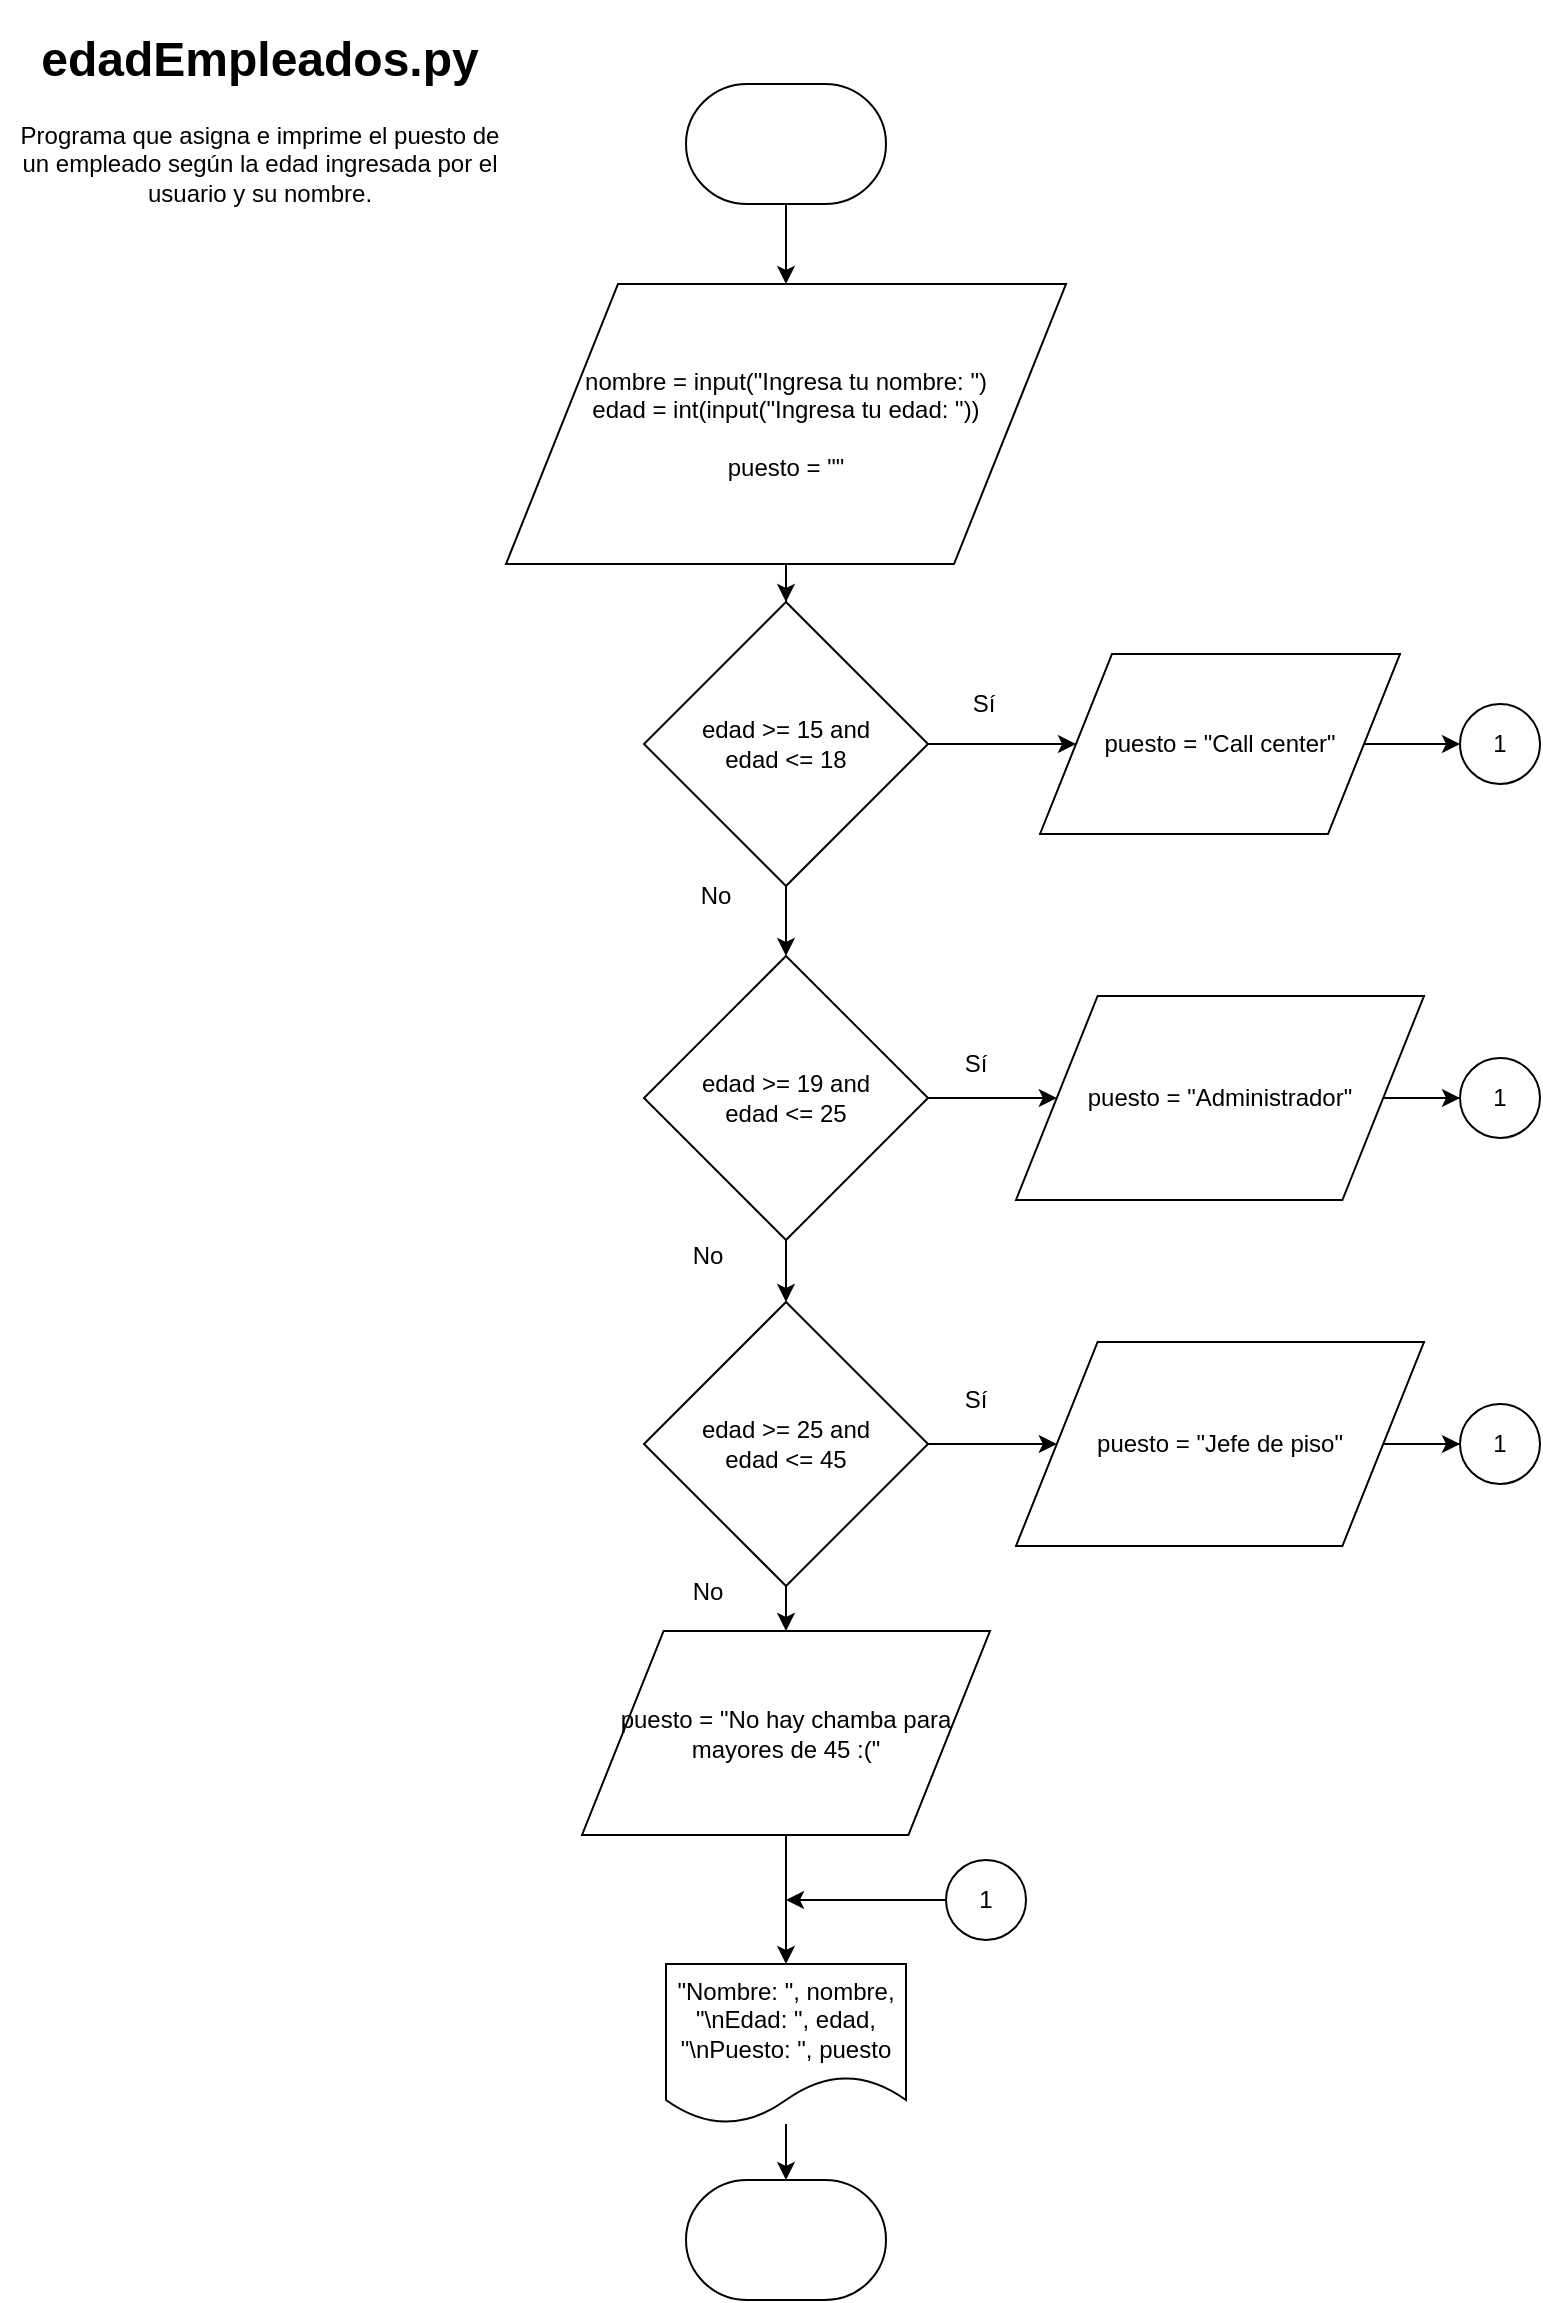 <mxfile version="10.8.0" type="google"><diagram id="KHX0GKqXzh4AvXXSICVr" name="Page-1"><mxGraphModel dx="1174" dy="568" grid="1" gridSize="10" guides="1" tooltips="1" connect="1" arrows="1" fold="1" page="1" pageScale="1" pageWidth="827" pageHeight="1169" math="0" shadow="0"><root><mxCell id="0"/><mxCell id="1" parent="0"/><mxCell id="K_2yAm3QjPEd2ldzuScV-1" value="&lt;h1&gt;edadEmpleados.py&lt;/h1&gt;&lt;p&gt;Programa que asigna e imprime el puesto de un empleado según la edad ingresada por el usuario y su nombre.&lt;br&gt;&lt;/p&gt;" style="text;html=1;strokeColor=none;fillColor=none;spacing=5;spacingTop=-20;whiteSpace=wrap;overflow=hidden;rounded=0;align=center;" parent="1" vertex="1"><mxGeometry x="20" y="20" width="260" height="120" as="geometry"/></mxCell><mxCell id="2L6c7Mrnj00G9lnNTfLi-2" value="" style="edgeStyle=orthogonalEdgeStyle;rounded=0;orthogonalLoop=1;jettySize=auto;html=1;" edge="1" parent="1" source="K_2yAm3QjPEd2ldzuScV-2" target="2L6c7Mrnj00G9lnNTfLi-1"><mxGeometry relative="1" as="geometry"/></mxCell><mxCell id="K_2yAm3QjPEd2ldzuScV-2" value="" style="strokeWidth=1;html=1;shape=mxgraph.flowchart.terminator;whiteSpace=wrap;align=center;" parent="1" vertex="1"><mxGeometry x="363" y="52" width="100" height="60" as="geometry"/></mxCell><mxCell id="byL7sukoeYcvwZkgvP4J-2" value="" style="edgeStyle=orthogonalEdgeStyle;rounded=0;orthogonalLoop=1;jettySize=auto;html=1;" edge="1" parent="1" source="2L6c7Mrnj00G9lnNTfLi-1" target="byL7sukoeYcvwZkgvP4J-1"><mxGeometry relative="1" as="geometry"/></mxCell><mxCell id="2L6c7Mrnj00G9lnNTfLi-1" value="nombre = input(&quot;Ingresa tu nombre: &quot;)&lt;br&gt;&lt;div&gt;edad = int(input(&quot;Ingresa tu edad: &quot;))&lt;/div&gt;&lt;div&gt;&lt;br&gt;&lt;/div&gt;puesto = &quot;&quot;" style="shape=parallelogram;perimeter=parallelogramPerimeter;whiteSpace=wrap;html=1;strokeWidth=1;align=center;" vertex="1" parent="1"><mxGeometry x="273" y="152" width="280" height="140" as="geometry"/></mxCell><mxCell id="byL7sukoeYcvwZkgvP4J-4" value="" style="edgeStyle=orthogonalEdgeStyle;rounded=0;orthogonalLoop=1;jettySize=auto;html=1;" edge="1" parent="1" source="byL7sukoeYcvwZkgvP4J-1" target="byL7sukoeYcvwZkgvP4J-3"><mxGeometry relative="1" as="geometry"/></mxCell><mxCell id="byL7sukoeYcvwZkgvP4J-11" value="" style="edgeStyle=orthogonalEdgeStyle;rounded=0;orthogonalLoop=1;jettySize=auto;html=1;" edge="1" parent="1" source="byL7sukoeYcvwZkgvP4J-1" target="byL7sukoeYcvwZkgvP4J-7"><mxGeometry relative="1" as="geometry"/></mxCell><mxCell id="byL7sukoeYcvwZkgvP4J-1" value="&lt;div&gt;edad &amp;gt;= 15 and &lt;br&gt;&lt;/div&gt;&lt;div&gt;edad &amp;lt;= 18&lt;/div&gt;" style="rhombus;whiteSpace=wrap;html=1;" vertex="1" parent="1"><mxGeometry x="342" y="311" width="142" height="142" as="geometry"/></mxCell><mxCell id="byL7sukoeYcvwZkgvP4J-6" value="" style="edgeStyle=orthogonalEdgeStyle;rounded=0;orthogonalLoop=1;jettySize=auto;html=1;" edge="1" parent="1" source="byL7sukoeYcvwZkgvP4J-3" target="byL7sukoeYcvwZkgvP4J-5"><mxGeometry relative="1" as="geometry"/></mxCell><mxCell id="byL7sukoeYcvwZkgvP4J-12" value="" style="edgeStyle=orthogonalEdgeStyle;rounded=0;orthogonalLoop=1;jettySize=auto;html=1;" edge="1" parent="1" source="byL7sukoeYcvwZkgvP4J-3" target="byL7sukoeYcvwZkgvP4J-8"><mxGeometry relative="1" as="geometry"/></mxCell><mxCell id="byL7sukoeYcvwZkgvP4J-3" value="&lt;div&gt;edad &amp;gt;= 19 and &lt;br&gt;&lt;/div&gt;&lt;div&gt;edad &amp;lt;= 25&lt;/div&gt;" style="rhombus;whiteSpace=wrap;html=1;" vertex="1" parent="1"><mxGeometry x="342" y="488" width="142" height="142" as="geometry"/></mxCell><mxCell id="byL7sukoeYcvwZkgvP4J-13" value="" style="edgeStyle=orthogonalEdgeStyle;rounded=0;orthogonalLoop=1;jettySize=auto;html=1;" edge="1" parent="1" source="byL7sukoeYcvwZkgvP4J-5" target="byL7sukoeYcvwZkgvP4J-9"><mxGeometry relative="1" as="geometry"/></mxCell><mxCell id="byL7sukoeYcvwZkgvP4J-14" value="" style="edgeStyle=orthogonalEdgeStyle;rounded=0;orthogonalLoop=1;jettySize=auto;html=1;" edge="1" parent="1" source="byL7sukoeYcvwZkgvP4J-5" target="byL7sukoeYcvwZkgvP4J-10"><mxGeometry relative="1" as="geometry"/></mxCell><mxCell id="byL7sukoeYcvwZkgvP4J-5" value="&lt;div&gt;edad &amp;gt;= 25 and &lt;br&gt;&lt;/div&gt;&lt;div&gt;edad &amp;lt;= 45&lt;/div&gt;" style="rhombus;whiteSpace=wrap;html=1;" vertex="1" parent="1"><mxGeometry x="342" y="661" width="142" height="142" as="geometry"/></mxCell><mxCell id="byL7sukoeYcvwZkgvP4J-26" value="" style="edgeStyle=orthogonalEdgeStyle;rounded=0;orthogonalLoop=1;jettySize=auto;html=1;entryX=0;entryY=0.5;entryDx=0;entryDy=0;" edge="1" parent="1" source="byL7sukoeYcvwZkgvP4J-7" target="byL7sukoeYcvwZkgvP4J-24"><mxGeometry relative="1" as="geometry"><mxPoint x="818" y="382" as="targetPoint"/></mxGeometry></mxCell><mxCell id="byL7sukoeYcvwZkgvP4J-7" value="puesto = &quot;Call center&quot;" style="shape=parallelogram;perimeter=parallelogramPerimeter;whiteSpace=wrap;html=1;" vertex="1" parent="1"><mxGeometry x="540" y="337" width="180" height="90" as="geometry"/></mxCell><mxCell id="byL7sukoeYcvwZkgvP4J-28" value="" style="edgeStyle=orthogonalEdgeStyle;rounded=0;orthogonalLoop=1;jettySize=auto;html=1;entryX=0;entryY=0.5;entryDx=0;entryDy=0;" edge="1" parent="1" source="byL7sukoeYcvwZkgvP4J-8" target="byL7sukoeYcvwZkgvP4J-23"><mxGeometry relative="1" as="geometry"><mxPoint x="832.4" y="552" as="targetPoint"/></mxGeometry></mxCell><mxCell id="byL7sukoeYcvwZkgvP4J-8" value="puesto = &quot;Administrador&quot;" style="shape=parallelogram;perimeter=parallelogramPerimeter;whiteSpace=wrap;html=1;" vertex="1" parent="1"><mxGeometry x="528" y="508" width="204" height="102" as="geometry"/></mxCell><mxCell id="byL7sukoeYcvwZkgvP4J-30" value="" style="edgeStyle=orthogonalEdgeStyle;rounded=0;orthogonalLoop=1;jettySize=auto;html=1;entryX=0;entryY=0.5;entryDx=0;entryDy=0;" edge="1" parent="1" source="byL7sukoeYcvwZkgvP4J-9" target="byL7sukoeYcvwZkgvP4J-22"><mxGeometry relative="1" as="geometry"><mxPoint x="832.4" y="732" as="targetPoint"/></mxGeometry></mxCell><mxCell id="byL7sukoeYcvwZkgvP4J-9" value="puesto = &quot;Jefe de piso&quot;" style="shape=parallelogram;perimeter=parallelogramPerimeter;whiteSpace=wrap;html=1;" vertex="1" parent="1"><mxGeometry x="528" y="681" width="204" height="102" as="geometry"/></mxCell><mxCell id="byL7sukoeYcvwZkgvP4J-16" value="" style="edgeStyle=orthogonalEdgeStyle;rounded=0;orthogonalLoop=1;jettySize=auto;html=1;" edge="1" parent="1" source="byL7sukoeYcvwZkgvP4J-10" target="byL7sukoeYcvwZkgvP4J-15"><mxGeometry relative="1" as="geometry"/></mxCell><mxCell id="byL7sukoeYcvwZkgvP4J-10" value="puesto = &quot;No hay chamba para mayores de 45 :(&quot;" style="shape=parallelogram;perimeter=parallelogramPerimeter;whiteSpace=wrap;html=1;" vertex="1" parent="1"><mxGeometry x="311" y="825.5" width="204" height="102" as="geometry"/></mxCell><mxCell id="byL7sukoeYcvwZkgvP4J-18" value="" style="edgeStyle=orthogonalEdgeStyle;rounded=0;orthogonalLoop=1;jettySize=auto;html=1;" edge="1" parent="1" source="byL7sukoeYcvwZkgvP4J-15" target="byL7sukoeYcvwZkgvP4J-17"><mxGeometry relative="1" as="geometry"/></mxCell><mxCell id="byL7sukoeYcvwZkgvP4J-15" value="&quot;Nombre: &quot;, nombre, &quot;\nEdad: &quot;, edad, &quot;\nPuesto: &quot;, puesto" style="shape=document;whiteSpace=wrap;html=1;boundedLbl=1;" vertex="1" parent="1"><mxGeometry x="353" y="992" width="120" height="80" as="geometry"/></mxCell><mxCell id="byL7sukoeYcvwZkgvP4J-17" value="" style="strokeWidth=1;html=1;shape=mxgraph.flowchart.terminator;whiteSpace=wrap;align=center;" vertex="1" parent="1"><mxGeometry x="363" y="1100" width="100" height="60" as="geometry"/></mxCell><mxCell id="byL7sukoeYcvwZkgvP4J-21" value="" style="edgeStyle=orthogonalEdgeStyle;rounded=0;orthogonalLoop=1;jettySize=auto;html=1;" edge="1" parent="1" source="byL7sukoeYcvwZkgvP4J-19"><mxGeometry relative="1" as="geometry"><mxPoint x="413" y="960" as="targetPoint"/></mxGeometry></mxCell><mxCell id="byL7sukoeYcvwZkgvP4J-19" value="1" style="ellipse;whiteSpace=wrap;html=1;aspect=fixed;" vertex="1" parent="1"><mxGeometry x="493" y="940" width="40" height="40" as="geometry"/></mxCell><mxCell id="byL7sukoeYcvwZkgvP4J-22" value="1" style="ellipse;whiteSpace=wrap;html=1;aspect=fixed;" vertex="1" parent="1"><mxGeometry x="750" y="712" width="40" height="40" as="geometry"/></mxCell><mxCell id="byL7sukoeYcvwZkgvP4J-23" value="1" style="ellipse;whiteSpace=wrap;html=1;aspect=fixed;" vertex="1" parent="1"><mxGeometry x="750" y="539" width="40" height="40" as="geometry"/></mxCell><mxCell id="byL7sukoeYcvwZkgvP4J-24" value="1" style="ellipse;whiteSpace=wrap;html=1;aspect=fixed;" vertex="1" parent="1"><mxGeometry x="750" y="362" width="40" height="40" as="geometry"/></mxCell><mxCell id="01QJUdvz4esojtRrcqV--1" value="Sí" style="text;html=1;strokeColor=none;fillColor=none;align=center;verticalAlign=middle;whiteSpace=wrap;rounded=0;" vertex="1" parent="1"><mxGeometry x="492" y="352" width="40" height="20" as="geometry"/></mxCell><mxCell id="01QJUdvz4esojtRrcqV--2" value="No" style="text;html=1;strokeColor=none;fillColor=none;align=center;verticalAlign=middle;whiteSpace=wrap;rounded=0;" vertex="1" parent="1"><mxGeometry x="357.5" y="448" width="40" height="20" as="geometry"/></mxCell><mxCell id="01QJUdvz4esojtRrcqV--4" value="Sí" style="text;html=1;strokeColor=none;fillColor=none;align=center;verticalAlign=middle;whiteSpace=wrap;rounded=0;" vertex="1" parent="1"><mxGeometry x="488" y="532" width="40" height="20" as="geometry"/></mxCell><mxCell id="01QJUdvz4esojtRrcqV--5" value="No" style="text;html=1;strokeColor=none;fillColor=none;align=center;verticalAlign=middle;whiteSpace=wrap;rounded=0;" vertex="1" parent="1"><mxGeometry x="353.5" y="628" width="40" height="20" as="geometry"/></mxCell><mxCell id="01QJUdvz4esojtRrcqV--6" value="Sí" style="text;html=1;strokeColor=none;fillColor=none;align=center;verticalAlign=middle;whiteSpace=wrap;rounded=0;" vertex="1" parent="1"><mxGeometry x="488" y="699.5" width="40" height="20" as="geometry"/></mxCell><mxCell id="01QJUdvz4esojtRrcqV--7" value="No" style="text;html=1;strokeColor=none;fillColor=none;align=center;verticalAlign=middle;whiteSpace=wrap;rounded=0;" vertex="1" parent="1"><mxGeometry x="353.5" y="795.5" width="40" height="20" as="geometry"/></mxCell></root></mxGraphModel></diagram></mxfile>